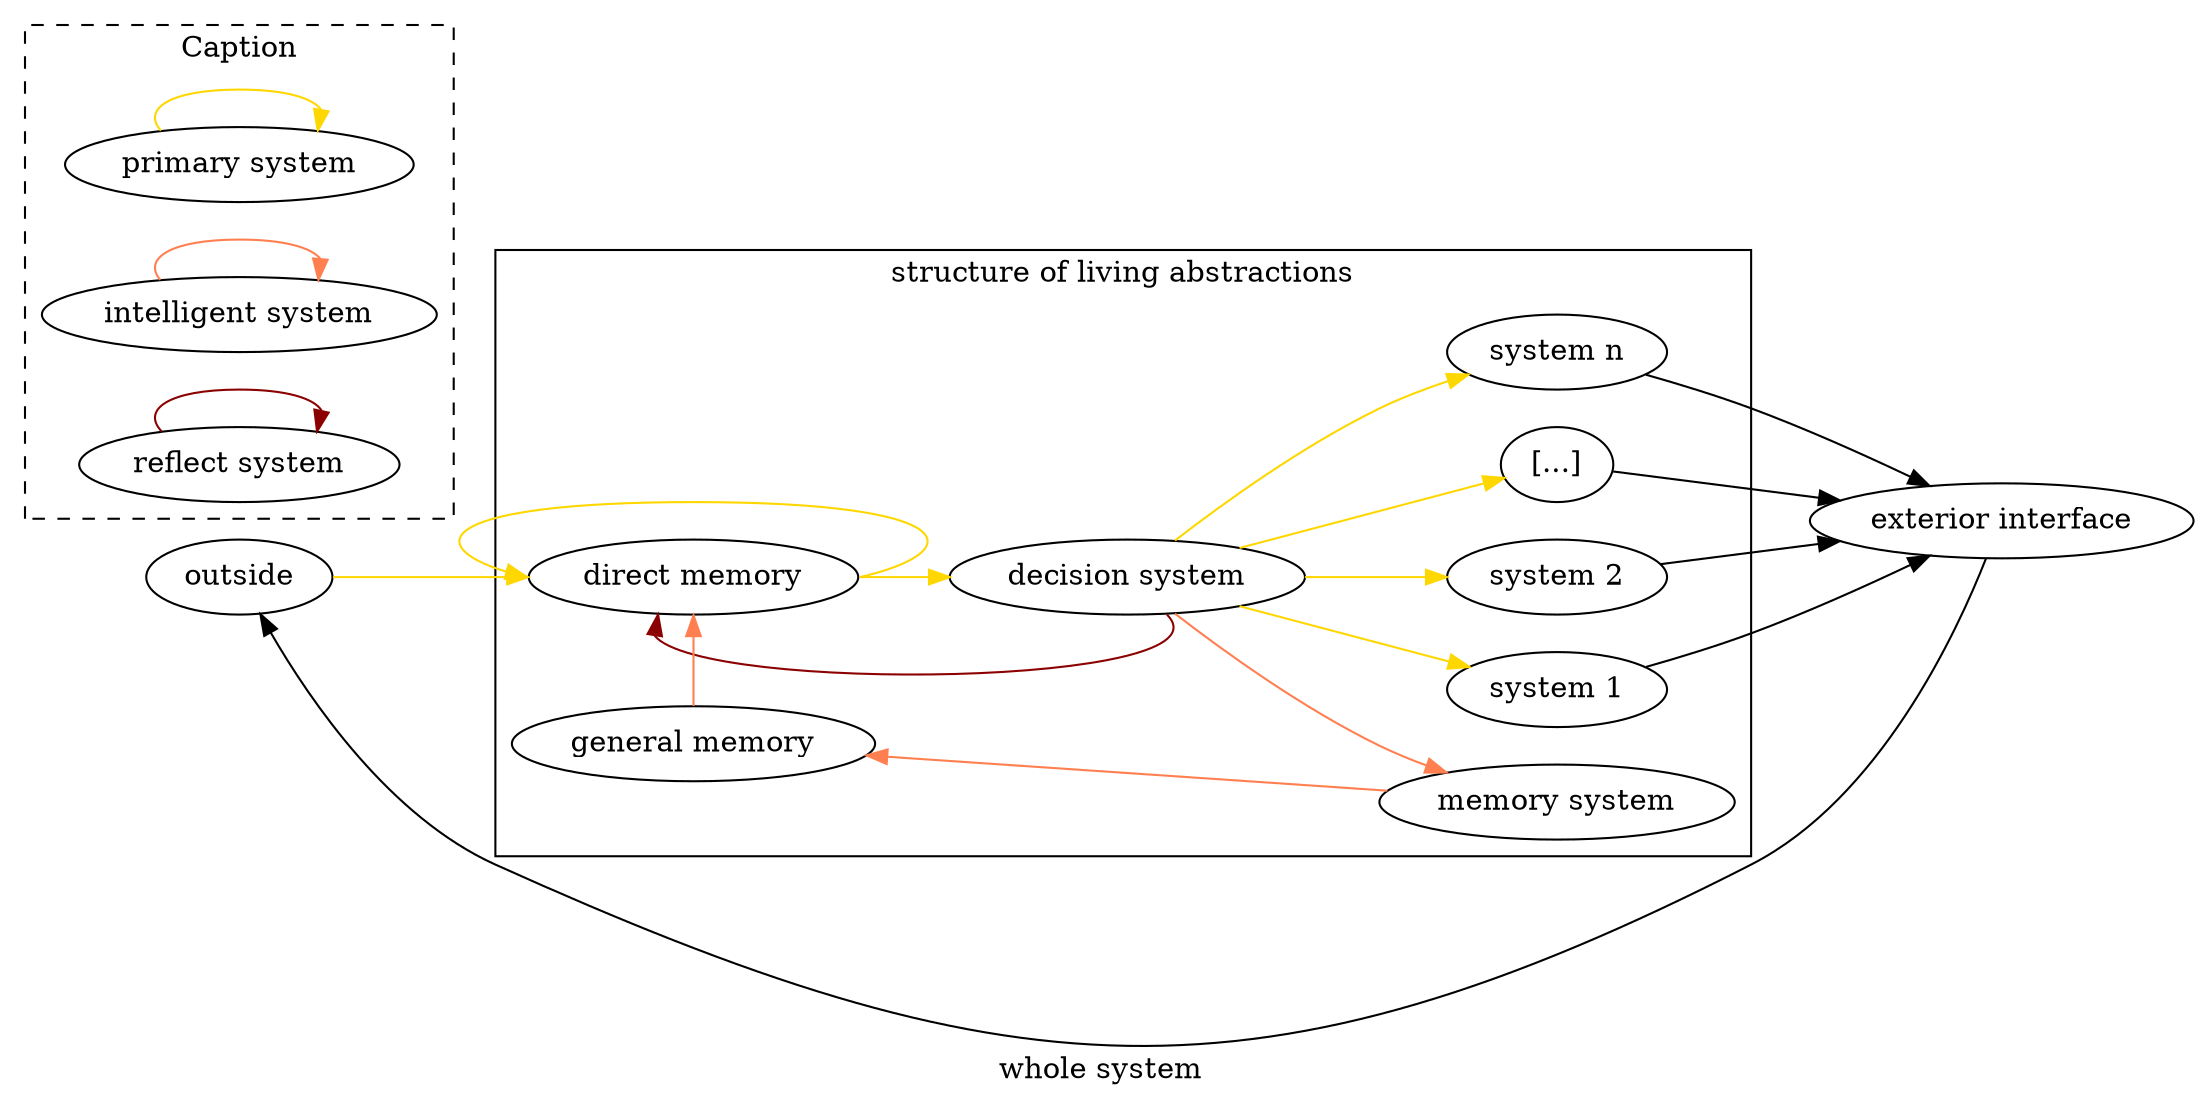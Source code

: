 /*
dot -Tsvg diagrams/whole-system.dot > diagrams-output/whole-system.svg
*/
digraph {
  label="whole system"
  rankdir=LR;

  subgraph cluster_inner {
    label="structure of living abstractions"
    "direct memory";
    "direct memory";
    "decision system";
    "system 1";
    "system 2";
    "[...]";
    "system n";
    "memory system";
    "general memory";
  }

  // primary system
  subgraph {
    edge [color="gold"];
    "outside" -> "direct memory" -> "decision system";
    "direct memory":e -> "direct memory":w;
    "decision system" -> "system 1";
    "decision system" -> "system 2";
    "decision system" -> "[...]";
    "decision system" -> "system n";
  }

  // Exterior interface
  subgraph {
    "system 1" -> "exterior interface";
    "system 2" -> "exterior interface";
    "[...]" -> "exterior interface";
    "system n" -> "exterior interface";
  }


  // intelligent system
  subgraph {
    edge [color="coral"];
    "decision system" -> "memory system";
    "memory system" -> "general memory" -> "direct memory" [constraint=false];
  }

  // reflect system
  subgraph {
    edge [color="darkred"];
    "decision system":se -> "direct memory":sw;
  }

  "exterior interface" -> "outside" [constraint=false];


  // caption
  subgraph cluster_caption{
    label="Caption";
    style="dashed";
    "primary system" -> "primary system" [color="gold"];
    "intelligent system" -> "intelligent system" [color="coral"];
    "reflect system" -> "reflect system" [color="darkred"];
  }
}
